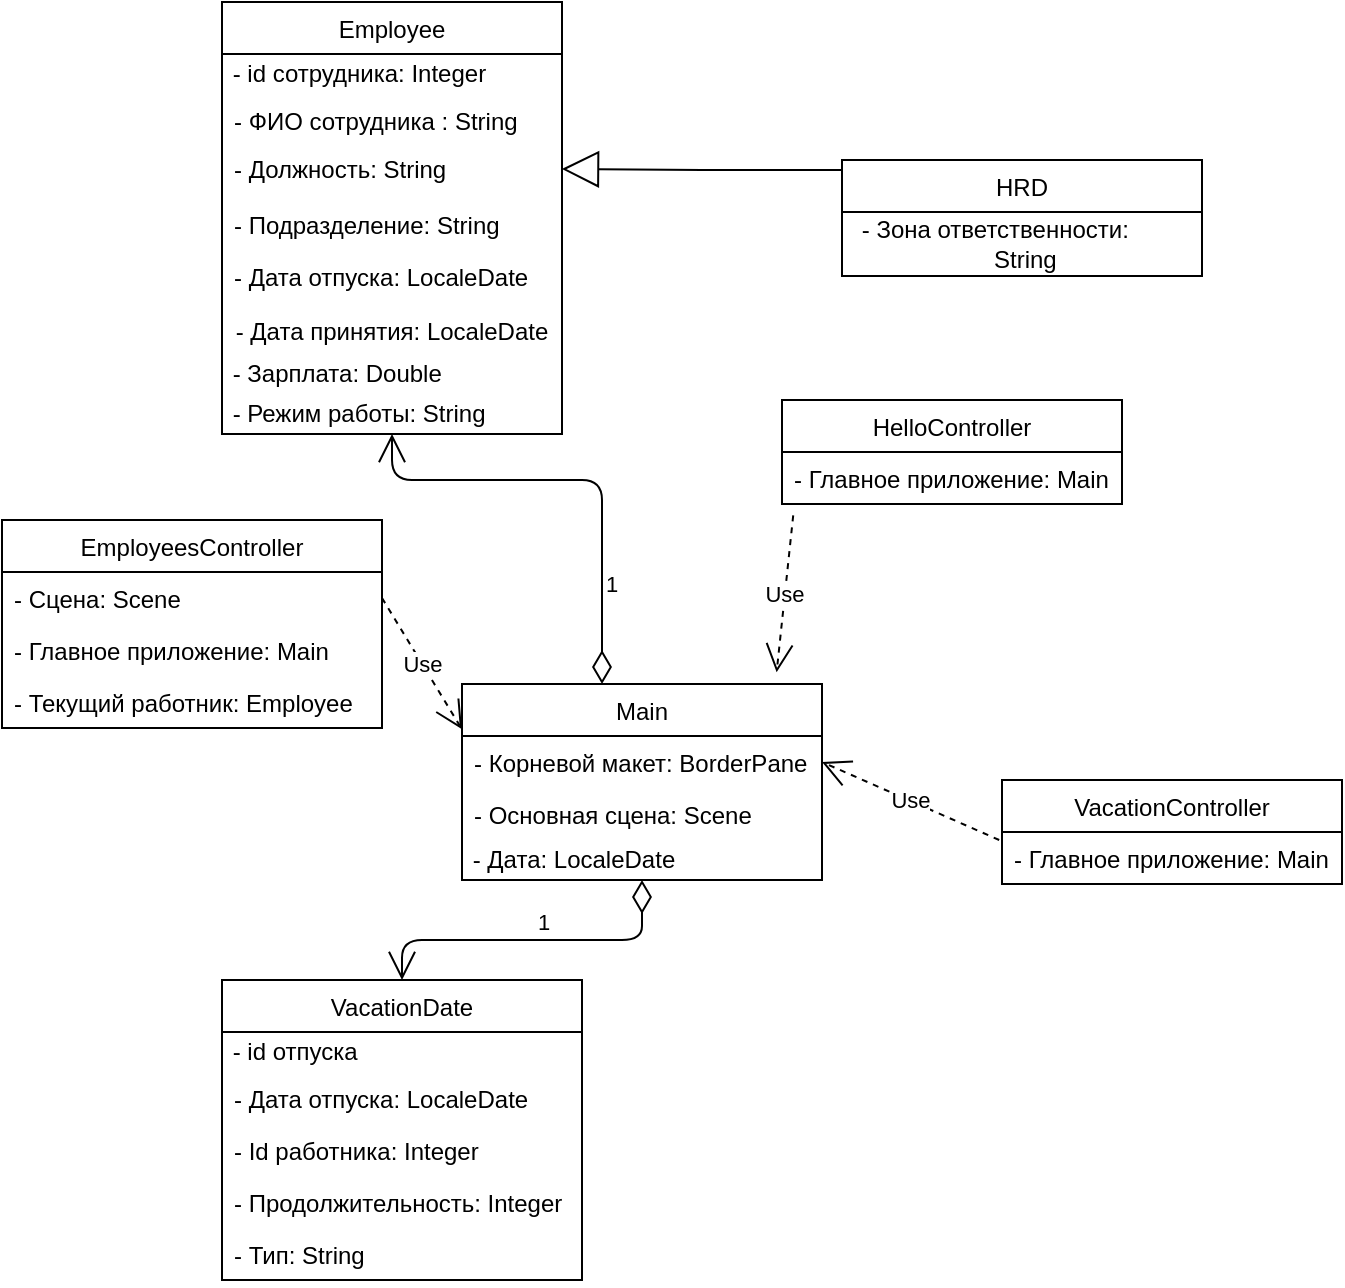 <mxfile version="14.6.10" type="device"><diagram id="-RFcmPWCROJE5sKN6R97" name="Page-1"><mxGraphModel dx="1609" dy="1605" grid="1" gridSize="10" guides="1" tooltips="1" connect="1" arrows="1" fold="1" page="1" pageScale="1" pageWidth="827" pageHeight="1169" math="0" shadow="0"><root><mxCell id="0"/><mxCell id="1" parent="0"/><mxCell id="oCvdp7TQmAl3mA55nGnW-13" value="VacationDate" style="swimlane;fontStyle=0;childLayout=stackLayout;horizontal=1;startSize=26;fillColor=none;horizontalStack=0;resizeParent=1;resizeParentMax=0;resizeLast=0;collapsible=1;marginBottom=0;" parent="1" vertex="1"><mxGeometry x="70" y="70" width="180" height="150" as="geometry"><mxRectangle x="370" y="440" width="60" height="26" as="alternateBounds"/></mxGeometry></mxCell><mxCell id="te93DFVF32eElwMtW5xw-21" value="&amp;nbsp;- id отпуска" style="text;html=1;strokeColor=none;fillColor=none;align=left;verticalAlign=middle;whiteSpace=wrap;rounded=0;" vertex="1" parent="oCvdp7TQmAl3mA55nGnW-13"><mxGeometry y="26" width="180" height="20" as="geometry"/></mxCell><mxCell id="oCvdp7TQmAl3mA55nGnW-14" value="- Дата отпуска: LocaleDate" style="text;strokeColor=none;fillColor=none;align=left;verticalAlign=top;spacingLeft=4;spacingRight=4;overflow=hidden;rotatable=0;points=[[0,0.5],[1,0.5]];portConstraint=eastwest;" parent="oCvdp7TQmAl3mA55nGnW-13" vertex="1"><mxGeometry y="46" width="180" height="26" as="geometry"/></mxCell><mxCell id="oCvdp7TQmAl3mA55nGnW-15" value="- Id работника: Integer" style="text;strokeColor=none;fillColor=none;align=left;verticalAlign=top;spacingLeft=4;spacingRight=4;overflow=hidden;rotatable=0;points=[[0,0.5],[1,0.5]];portConstraint=eastwest;" parent="oCvdp7TQmAl3mA55nGnW-13" vertex="1"><mxGeometry y="72" width="180" height="26" as="geometry"/></mxCell><mxCell id="oCvdp7TQmAl3mA55nGnW-18" value="- Продолжительность: Integer" style="text;strokeColor=none;fillColor=none;align=left;verticalAlign=top;spacingLeft=4;spacingRight=4;overflow=hidden;rotatable=0;points=[[0,0.5],[1,0.5]];portConstraint=eastwest;" parent="oCvdp7TQmAl3mA55nGnW-13" vertex="1"><mxGeometry y="98" width="180" height="26" as="geometry"/></mxCell><mxCell id="oCvdp7TQmAl3mA55nGnW-19" value="- Тип: String" style="text;strokeColor=none;fillColor=none;align=left;verticalAlign=top;spacingLeft=4;spacingRight=4;overflow=hidden;rotatable=0;points=[[0,0.5],[1,0.5]];portConstraint=eastwest;" parent="oCvdp7TQmAl3mA55nGnW-13" vertex="1"><mxGeometry y="124" width="180" height="26" as="geometry"/></mxCell><mxCell id="oCvdp7TQmAl3mA55nGnW-1" value="HRD" style="swimlane;fontStyle=0;childLayout=stackLayout;horizontal=1;startSize=26;fillColor=none;horizontalStack=0;resizeParent=1;resizeParentMax=0;resizeLast=0;collapsible=1;marginBottom=0;" parent="1" vertex="1"><mxGeometry x="380" y="-340" width="180" height="58" as="geometry"/></mxCell><mxCell id="te93DFVF32eElwMtW5xw-7" value="&amp;nbsp;- Зона ответственности:&amp;nbsp; &amp;nbsp; &amp;nbsp; &amp;nbsp; &amp;nbsp; &amp;nbsp;String" style="text;html=1;strokeColor=none;fillColor=none;align=center;verticalAlign=middle;whiteSpace=wrap;rounded=0;" vertex="1" parent="oCvdp7TQmAl3mA55nGnW-1"><mxGeometry y="26" width="180" height="32" as="geometry"/></mxCell><mxCell id="oCvdp7TQmAl3mA55nGnW-5" value="Main" style="swimlane;fontStyle=0;childLayout=stackLayout;horizontal=1;startSize=26;fillColor=none;horizontalStack=0;resizeParent=1;resizeParentMax=0;resizeLast=0;collapsible=1;marginBottom=0;" parent="1" vertex="1"><mxGeometry x="190" y="-78" width="180" height="98" as="geometry"/></mxCell><mxCell id="oCvdp7TQmAl3mA55nGnW-6" value="- Корневой макет: BorderPane" style="text;strokeColor=none;fillColor=none;align=left;verticalAlign=top;spacingLeft=4;spacingRight=4;overflow=hidden;rotatable=0;points=[[0,0.5],[1,0.5]];portConstraint=eastwest;" parent="oCvdp7TQmAl3mA55nGnW-5" vertex="1"><mxGeometry y="26" width="180" height="26" as="geometry"/></mxCell><mxCell id="oCvdp7TQmAl3mA55nGnW-7" value="- Основная сцена: Scene" style="text;strokeColor=none;fillColor=none;align=left;verticalAlign=top;spacingLeft=4;spacingRight=4;overflow=hidden;rotatable=0;points=[[0,0.5],[1,0.5]];portConstraint=eastwest;" parent="oCvdp7TQmAl3mA55nGnW-5" vertex="1"><mxGeometry y="52" width="180" height="26" as="geometry"/></mxCell><mxCell id="te93DFVF32eElwMtW5xw-15" value="&amp;nbsp;- Дата: LocaleDate" style="text;html=1;strokeColor=none;fillColor=none;align=left;verticalAlign=middle;whiteSpace=wrap;rounded=0;" vertex="1" parent="oCvdp7TQmAl3mA55nGnW-5"><mxGeometry y="78" width="180" height="20" as="geometry"/></mxCell><mxCell id="oCvdp7TQmAl3mA55nGnW-21" value="VacationController" style="swimlane;fontStyle=0;childLayout=stackLayout;horizontal=1;startSize=26;fillColor=none;horizontalStack=0;resizeParent=1;resizeParentMax=0;resizeLast=0;collapsible=1;marginBottom=0;" parent="1" vertex="1"><mxGeometry x="460" y="-30" width="170" height="52" as="geometry"/></mxCell><mxCell id="oCvdp7TQmAl3mA55nGnW-40" value="- Главное приложение: Main" style="text;strokeColor=none;fillColor=none;align=left;verticalAlign=top;spacingLeft=4;spacingRight=4;overflow=hidden;rotatable=0;points=[[0,0.5],[1,0.5]];portConstraint=eastwest;" parent="oCvdp7TQmAl3mA55nGnW-21" vertex="1"><mxGeometry y="26" width="170" height="26" as="geometry"/></mxCell><mxCell id="oCvdp7TQmAl3mA55nGnW-25" value="HelloController" style="swimlane;fontStyle=0;childLayout=stackLayout;horizontal=1;startSize=26;fillColor=none;horizontalStack=0;resizeParent=1;resizeParentMax=0;resizeLast=0;collapsible=1;marginBottom=0;" parent="1" vertex="1"><mxGeometry x="350" y="-220" width="170" height="52" as="geometry"/></mxCell><mxCell id="oCvdp7TQmAl3mA55nGnW-26" value="- Главное приложение: Main" style="text;strokeColor=none;fillColor=none;align=left;verticalAlign=top;spacingLeft=4;spacingRight=4;overflow=hidden;rotatable=0;points=[[0,0.5],[1,0.5]];portConstraint=eastwest;" parent="oCvdp7TQmAl3mA55nGnW-25" vertex="1"><mxGeometry y="26" width="170" height="26" as="geometry"/></mxCell><mxCell id="oCvdp7TQmAl3mA55nGnW-29" value="EmployeesController" style="swimlane;fontStyle=0;childLayout=stackLayout;horizontal=1;startSize=26;fillColor=none;horizontalStack=0;resizeParent=1;resizeParentMax=0;resizeLast=0;collapsible=1;marginBottom=0;" parent="1" vertex="1"><mxGeometry x="-40" y="-160" width="190" height="104" as="geometry"/></mxCell><mxCell id="oCvdp7TQmAl3mA55nGnW-30" value="- Сцена: Scene" style="text;strokeColor=none;fillColor=none;align=left;verticalAlign=top;spacingLeft=4;spacingRight=4;overflow=hidden;rotatable=0;points=[[0,0.5],[1,0.5]];portConstraint=eastwest;" parent="oCvdp7TQmAl3mA55nGnW-29" vertex="1"><mxGeometry y="26" width="190" height="26" as="geometry"/></mxCell><mxCell id="oCvdp7TQmAl3mA55nGnW-39" value="- Главное приложение: Main" style="text;strokeColor=none;fillColor=none;align=left;verticalAlign=top;spacingLeft=4;spacingRight=4;overflow=hidden;rotatable=0;points=[[0,0.5],[1,0.5]];portConstraint=eastwest;" parent="oCvdp7TQmAl3mA55nGnW-29" vertex="1"><mxGeometry y="52" width="190" height="26" as="geometry"/></mxCell><mxCell id="oCvdp7TQmAl3mA55nGnW-31" value="- Текущий работник: Employee" style="text;strokeColor=none;fillColor=none;align=left;verticalAlign=top;spacingLeft=4;spacingRight=4;overflow=hidden;rotatable=0;points=[[0,0.5],[1,0.5]];portConstraint=eastwest;" parent="oCvdp7TQmAl3mA55nGnW-29" vertex="1"><mxGeometry y="78" width="190" height="26" as="geometry"/></mxCell><mxCell id="oCvdp7TQmAl3mA55nGnW-33" value="1" style="endArrow=open;html=1;endSize=12;startArrow=diamondThin;startSize=14;startFill=0;edgeStyle=orthogonalEdgeStyle;align=left;verticalAlign=bottom;entryX=0.5;entryY=1;entryDx=0;entryDy=0;" parent="1" target="te93DFVF32eElwMtW5xw-22" edge="1"><mxGeometry x="-0.645" relative="1" as="geometry"><mxPoint x="260" y="-78" as="sourcePoint"/><mxPoint x="490" y="60" as="targetPoint"/><Array as="points"><mxPoint x="260" y="-180"/><mxPoint x="155" y="-180"/></Array><mxPoint as="offset"/></mxGeometry></mxCell><mxCell id="oCvdp7TQmAl3mA55nGnW-35" value="1" style="endArrow=open;html=1;endSize=12;startArrow=diamondThin;startSize=14;startFill=0;edgeStyle=orthogonalEdgeStyle;align=left;verticalAlign=bottom;entryX=0.5;entryY=0;entryDx=0;entryDy=0;" parent="1" target="oCvdp7TQmAl3mA55nGnW-13" edge="1"><mxGeometry x="-0.01" relative="1" as="geometry"><mxPoint x="280" y="20" as="sourcePoint"/><mxPoint x="400" y="140" as="targetPoint"/><Array as="points"><mxPoint x="280" y="50"/><mxPoint x="160" y="50"/></Array><mxPoint as="offset"/></mxGeometry></mxCell><mxCell id="oCvdp7TQmAl3mA55nGnW-36" value="Use" style="endArrow=open;endSize=12;dashed=1;html=1;exitX=-0.01;exitY=0.154;exitDx=0;exitDy=0;exitPerimeter=0;entryX=1;entryY=0.5;entryDx=0;entryDy=0;" parent="1" target="oCvdp7TQmAl3mA55nGnW-6" edge="1"><mxGeometry width="160" relative="1" as="geometry"><mxPoint x="458.6" y="0.004" as="sourcePoint"/><mxPoint x="490" y="30" as="targetPoint"/></mxGeometry></mxCell><mxCell id="oCvdp7TQmAl3mA55nGnW-37" value="Use" style="endArrow=open;endSize=12;dashed=1;html=1;exitX=0.033;exitY=1.218;exitDx=0;exitDy=0;exitPerimeter=0;entryX=0.874;entryY=-0.06;entryDx=0;entryDy=0;entryPerimeter=0;" parent="1" target="oCvdp7TQmAl3mA55nGnW-5" edge="1" source="oCvdp7TQmAl3mA55nGnW-26"><mxGeometry width="160" relative="1" as="geometry"><mxPoint x="466.16" y="-161.996" as="sourcePoint"/><mxPoint x="380" y="9" as="targetPoint"/></mxGeometry></mxCell><mxCell id="oCvdp7TQmAl3mA55nGnW-38" value="Use" style="endArrow=open;endSize=12;dashed=1;html=1;exitX=1;exitY=0.5;exitDx=0;exitDy=0;entryX=0;entryY=-0.128;entryDx=0;entryDy=0;entryPerimeter=0;" parent="1" source="oCvdp7TQmAl3mA55nGnW-30" target="oCvdp7TQmAl3mA55nGnW-6" edge="1"><mxGeometry width="160" relative="1" as="geometry"><mxPoint x="478.6" y="20.004" as="sourcePoint"/><mxPoint x="390" y="19" as="targetPoint"/></mxGeometry></mxCell><mxCell id="te93DFVF32eElwMtW5xw-1" value="Employee" style="swimlane;fontStyle=0;childLayout=stackLayout;horizontal=1;startSize=26;fillColor=none;horizontalStack=0;resizeParent=1;resizeParentMax=0;resizeLast=0;collapsible=1;marginBottom=0;" vertex="1" parent="1"><mxGeometry x="70" y="-419" width="170" height="216" as="geometry"/></mxCell><mxCell id="te93DFVF32eElwMtW5xw-8" value="&amp;nbsp;- id сотрудника: Integer" style="text;html=1;strokeColor=none;fillColor=none;align=left;verticalAlign=middle;whiteSpace=wrap;rounded=0;" vertex="1" parent="te93DFVF32eElwMtW5xw-1"><mxGeometry y="26" width="170" height="20" as="geometry"/></mxCell><mxCell id="oCvdp7TQmAl3mA55nGnW-2" value="- ФИО сотрудника : String" style="text;strokeColor=none;fillColor=none;align=left;verticalAlign=top;spacingLeft=4;spacingRight=4;overflow=hidden;rotatable=0;points=[[0,0.5],[1,0.5]];portConstraint=eastwest;" parent="te93DFVF32eElwMtW5xw-1" vertex="1"><mxGeometry y="46" width="170" height="24" as="geometry"/></mxCell><mxCell id="te93DFVF32eElwMtW5xw-20" value="" style="endArrow=block;endSize=16;endFill=0;html=1;rounded=0;edgeStyle=orthogonalEdgeStyle;exitX=0;exitY=0;exitDx=0;exitDy=0;" edge="1" parent="te93DFVF32eElwMtW5xw-1" source="te93DFVF32eElwMtW5xw-7"><mxGeometry width="160" relative="1" as="geometry"><mxPoint x="10" y="83.5" as="sourcePoint"/><mxPoint x="170" y="83.5" as="targetPoint"/><Array as="points"><mxPoint x="310" y="84"/><mxPoint x="240" y="84"/></Array></mxGeometry></mxCell><mxCell id="oCvdp7TQmAl3mA55nGnW-3" value="- Должность: String" style="text;strokeColor=none;fillColor=none;align=left;verticalAlign=top;spacingLeft=4;spacingRight=4;overflow=hidden;rotatable=0;points=[[0,0.5],[1,0.5]];portConstraint=eastwest;" parent="te93DFVF32eElwMtW5xw-1" vertex="1"><mxGeometry y="70" width="170" height="28" as="geometry"/></mxCell><mxCell id="oCvdp7TQmAl3mA55nGnW-4" value="- Подразделение: String" style="text;strokeColor=none;fillColor=none;align=left;verticalAlign=top;spacingLeft=4;spacingRight=4;overflow=hidden;rotatable=0;points=[[0,0.5],[1,0.5]];portConstraint=eastwest;" parent="te93DFVF32eElwMtW5xw-1" vertex="1"><mxGeometry y="98" width="170" height="26" as="geometry"/></mxCell><mxCell id="te93DFVF32eElwMtW5xw-3" value="- Дата отпуска: LocaleDate" style="text;strokeColor=none;fillColor=none;align=left;verticalAlign=top;spacingLeft=4;spacingRight=4;overflow=hidden;rotatable=0;points=[[0,0.5],[1,0.5]];portConstraint=eastwest;" vertex="1" parent="te93DFVF32eElwMtW5xw-1"><mxGeometry y="124" width="170" height="30" as="geometry"/></mxCell><mxCell id="te93DFVF32eElwMtW5xw-5" value="- Дата принятия: LocaleDate" style="text;html=1;strokeColor=none;fillColor=none;align=center;verticalAlign=middle;whiteSpace=wrap;rounded=0;" vertex="1" parent="te93DFVF32eElwMtW5xw-1"><mxGeometry y="154" width="170" height="22" as="geometry"/></mxCell><mxCell id="te93DFVF32eElwMtW5xw-9" value="&amp;nbsp;- Зарплата: Double" style="text;html=1;strokeColor=none;fillColor=none;align=left;verticalAlign=middle;whiteSpace=wrap;rounded=0;" vertex="1" parent="te93DFVF32eElwMtW5xw-1"><mxGeometry y="176" width="170" height="20" as="geometry"/></mxCell><mxCell id="te93DFVF32eElwMtW5xw-22" value="&amp;nbsp;- Режим работы: String" style="text;html=1;strokeColor=none;fillColor=none;align=left;verticalAlign=middle;whiteSpace=wrap;rounded=0;" vertex="1" parent="te93DFVF32eElwMtW5xw-1"><mxGeometry y="196" width="170" height="20" as="geometry"/></mxCell></root></mxGraphModel></diagram></mxfile>